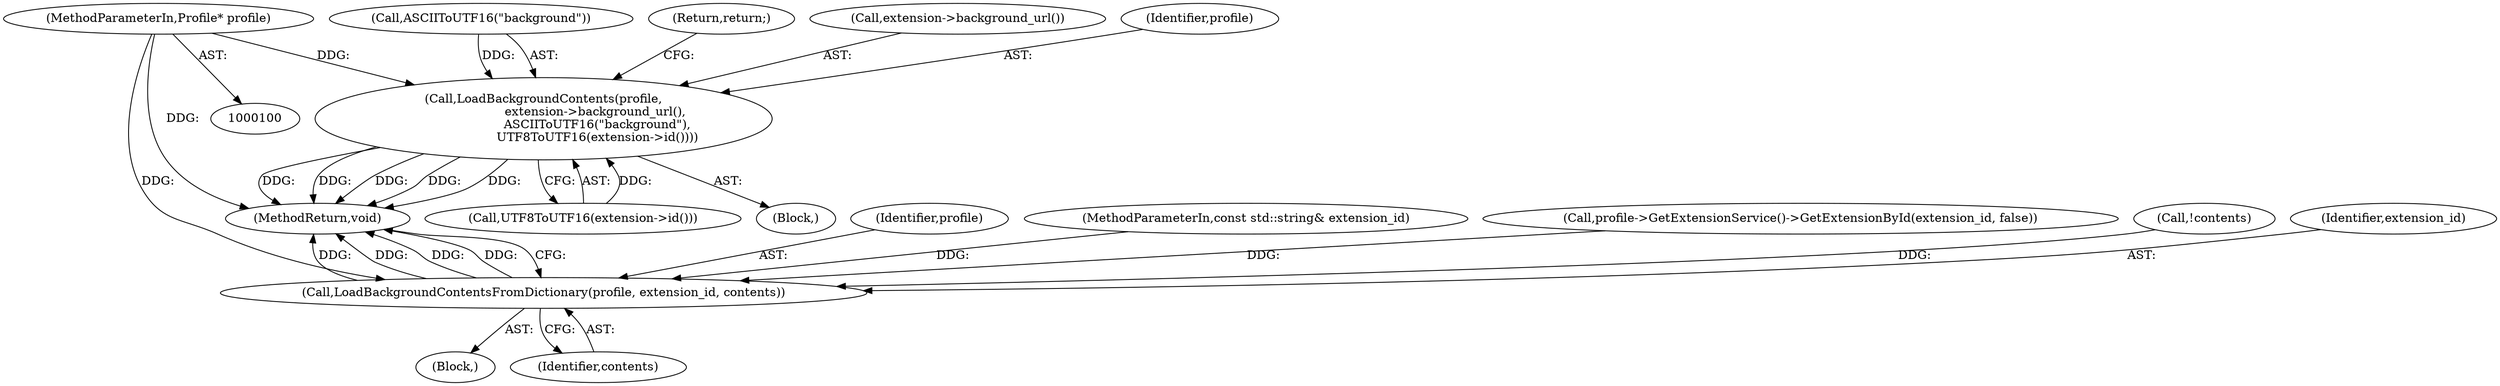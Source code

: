 digraph "0_Chrome_a03d4448faf2c40f4ef444a88cb9aace5b98e8c4_0@pointer" {
"1000101" [label="(MethodParameterIn,Profile* profile)"];
"1000120" [label="(Call,LoadBackgroundContents(profile,\n                           extension->background_url(),\n                            ASCIIToUTF16(\"background\"),\n                            UTF8ToUTF16(extension->id())))"];
"1000141" [label="(Call,LoadBackgroundContentsFromDictionary(profile, extension_id, contents))"];
"1000119" [label="(Block,)"];
"1000142" [label="(Identifier,profile)"];
"1000102" [label="(MethodParameterIn,const std::string& extension_id)"];
"1000103" [label="(Block,)"];
"1000101" [label="(MethodParameterIn,Profile* profile)"];
"1000120" [label="(Call,LoadBackgroundContents(profile,\n                           extension->background_url(),\n                            ASCIIToUTF16(\"background\"),\n                            UTF8ToUTF16(extension->id())))"];
"1000107" [label="(Call,profile->GetExtensionService()->GetExtensionById(extension_id, false))"];
"1000145" [label="(MethodReturn,void)"];
"1000138" [label="(Call,!contents)"];
"1000141" [label="(Call,LoadBackgroundContentsFromDictionary(profile, extension_id, contents))"];
"1000144" [label="(Identifier,contents)"];
"1000123" [label="(Call,ASCIIToUTF16(\"background\"))"];
"1000127" [label="(Return,return;)"];
"1000143" [label="(Identifier,extension_id)"];
"1000122" [label="(Call,extension->background_url())"];
"1000125" [label="(Call,UTF8ToUTF16(extension->id()))"];
"1000121" [label="(Identifier,profile)"];
"1000101" -> "1000100"  [label="AST: "];
"1000101" -> "1000145"  [label="DDG: "];
"1000101" -> "1000120"  [label="DDG: "];
"1000101" -> "1000141"  [label="DDG: "];
"1000120" -> "1000119"  [label="AST: "];
"1000120" -> "1000125"  [label="CFG: "];
"1000121" -> "1000120"  [label="AST: "];
"1000122" -> "1000120"  [label="AST: "];
"1000123" -> "1000120"  [label="AST: "];
"1000125" -> "1000120"  [label="AST: "];
"1000127" -> "1000120"  [label="CFG: "];
"1000120" -> "1000145"  [label="DDG: "];
"1000120" -> "1000145"  [label="DDG: "];
"1000120" -> "1000145"  [label="DDG: "];
"1000120" -> "1000145"  [label="DDG: "];
"1000120" -> "1000145"  [label="DDG: "];
"1000123" -> "1000120"  [label="DDG: "];
"1000125" -> "1000120"  [label="DDG: "];
"1000141" -> "1000103"  [label="AST: "];
"1000141" -> "1000144"  [label="CFG: "];
"1000142" -> "1000141"  [label="AST: "];
"1000143" -> "1000141"  [label="AST: "];
"1000144" -> "1000141"  [label="AST: "];
"1000145" -> "1000141"  [label="CFG: "];
"1000141" -> "1000145"  [label="DDG: "];
"1000141" -> "1000145"  [label="DDG: "];
"1000141" -> "1000145"  [label="DDG: "];
"1000141" -> "1000145"  [label="DDG: "];
"1000107" -> "1000141"  [label="DDG: "];
"1000102" -> "1000141"  [label="DDG: "];
"1000138" -> "1000141"  [label="DDG: "];
}
